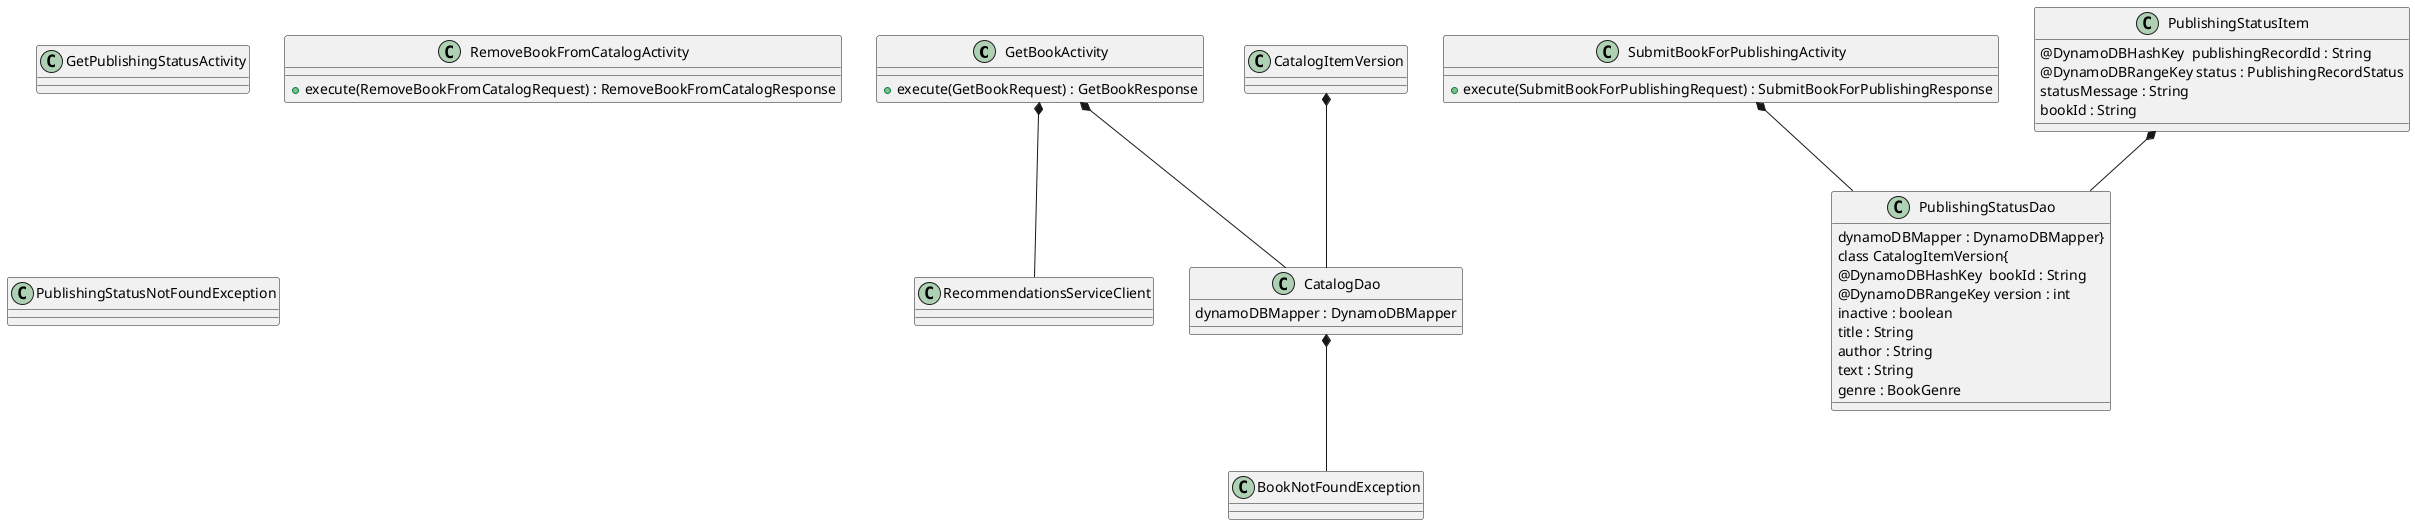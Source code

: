 @startuml

class GetBookActivity{
+ execute(GetBookRequest) : GetBookResponse
}
class GetPublishingStatusActivity{}
class RemoveBookFromCatalogActivity{
+ execute(RemoveBookFromCatalogRequest) : RemoveBookFromCatalogResponse
}
class SubmitBookForPublishingActivity{
+ execute(SubmitBookForPublishingRequest) : SubmitBookForPublishingResponse
}
class RecommendationsServiceClient{}
class CatalogDao{
dynamoDBMapper : DynamoDBMapper
}
class PublishingStatusDao{
dynamoDBMapper : DynamoDBMapper}
class CatalogItemVersion{
@DynamoDBHashKey  bookId : String
@DynamoDBRangeKey version : int
      inactive : boolean
      title : String
      author : String
      text : String
      genre : BookGenre
}
class PublishingStatusItem{
@DynamoDBHashKey  publishingRecordId : String
@DynamoDBRangeKey status : PublishingRecordStatus
      statusMessage : String
      bookId : String
     }
class BookNotFoundException{}
class PublishingStatusNotFoundException{}

GetBookActivity *-- CatalogDao
GetBookActivity *-- RecommendationsServiceClient
SubmitBookForPublishingActivity *-- PublishingStatusDao
CatalogItemVersion *-- CatalogDao
PublishingStatusItem *-- PublishingStatusDao
CatalogDao *-- BookNotFoundException

@enduml
